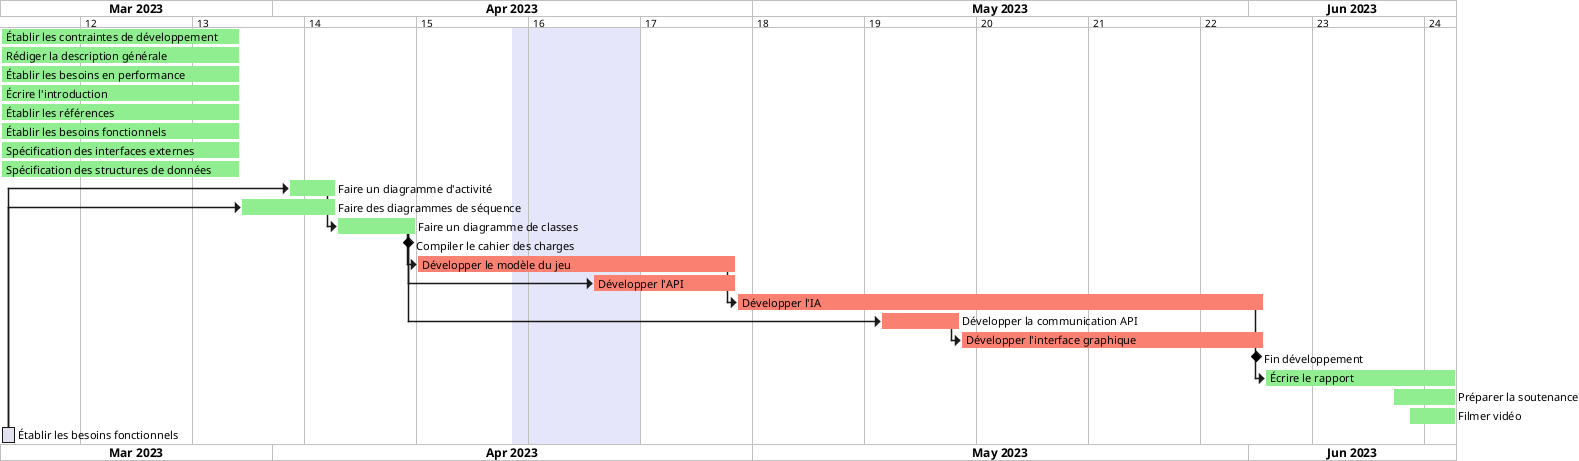 @startgantt gantt
printscale weekly zoom 4
Project starts 2023-03-15

[Établir les contraintes de développement] lasts 15 day
[Rédiger la description générale] lasts 15 day
[Établir les besoins en performance] lasts 15 day
[Écrire l'introduction] lasts 15 day
[Établir les références] lasts 15 day
[Établir les besoins fonctionnels] as [uno] lasts 15 day
[Spécification des interfaces externes] lasts 15 day
[Spécification des structures de données] lasts 15 day

[Faire un diagramme d'activité] starts at D+18 and lasts 3 day
[Faire des diagrammes de séquence] starts at D+15 and lasts 6 day

[Faire un diagramme de classes] starts at D+21 and lasts 5 day

[Compiler le cahier des charges] happens at D+25

[Développer le modèle du jeu] starts at D+26 and lasts 20 day
[Développer l'API] starts at D+37 and lasts 9 day
[Développer l'IA] starts at D+46 and lasts 33 day

[Développer la communication API] starts at D+55 and lasts 5 day
[Développer l'interface graphique] starts at D+60 and lasts 19 day

[Fin développement] happens at D+78
[Écrire le rapport] starts at D+79 and lasts 12 day
[Préparer la soutenance] starts at D+87 and lasts 4 day
[Filmer vidéo] starts at D+88 and lasts 3 day


[Établir les besoins fonctionnels] -> [Faire un diagramme d'activité]
[Établir les besoins fonctionnels] -> [Faire des diagrammes de séquence]
[Faire un diagramme d'activité] -> [Faire un diagramme de classes]
[Faire un diagramme de classes] -> [Développer le modèle du jeu]
[Faire un diagramme de classes] -> [Développer l'API]
[Faire un diagramme de classes] -> [Développer la communication API]
[Développer le modèle du jeu] -> [Développer l'IA]
[Développer la communication API] -> [Développer l'interface graphique]
[Développer l'IA] -> [Écrire le rapport]

' Couleurs
[Établir les contraintes de développement] is colored in LightGreen
[Rédiger la description générale] is colored in LightGreen
[Établir les besoins en performance] is colored in LightGreen
[Écrire l'introduction] is colored in LightGreen
[Établir les références] is colored in LightGreen
[uno] is colored in LightGreen
[Spécification des interfaces externes] is colored in LightGreen
[Spécification des structures de données] is colored in LightGreen
[Faire un diagramme d'activité] is colored in LightGreen
[Faire des diagrammes de séquence] is colored in LightGreen
[Faire un diagramme de classes] is colored in LightGreen

[Développer le modèle du jeu] is colored in Salmon
[Développer l'API] is colored in Salmon
[Développer l'IA] is colored in Salmon
[Développer la communication API] is colored in Salmon
[Développer l'interface graphique] is colored in Salmon

[Écrire le rapport] is colored in LightGreen
[Préparer la soutenance] is colored in LightGreen
[Filmer vidéo] is colored in LightGreen

2023-04-16 to 2023-04-23 is colored in Lavender/LightBlue


@endgantt
